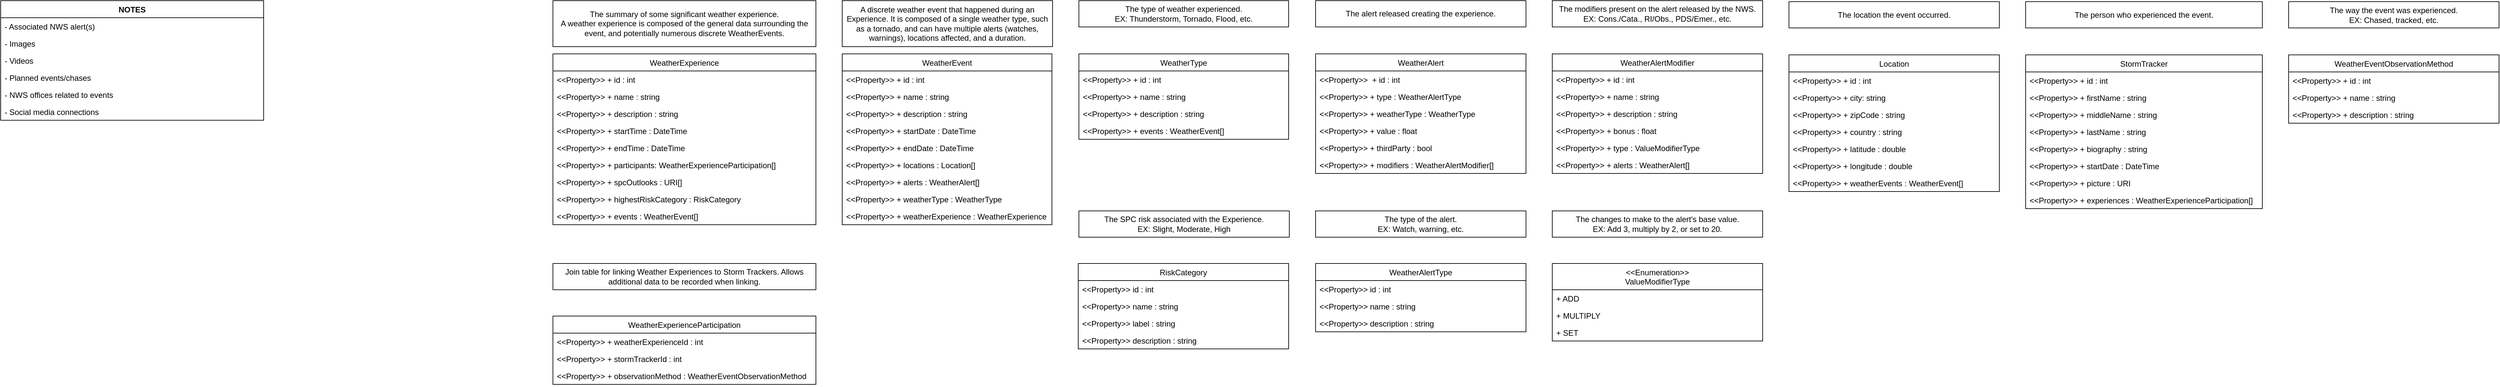 <mxfile version="20.5.1" type="device"><diagram id="C5RBs43oDa-KdzZeNtuy" name="Page-1"><mxGraphModel dx="1422" dy="762" grid="1" gridSize="10" guides="1" tooltips="1" connect="1" arrows="1" fold="1" page="1" pageScale="1" pageWidth="827" pageHeight="1169" math="0" shadow="0"><root><mxCell id="WIyWlLk6GJQsqaUBKTNV-0"/><mxCell id="WIyWlLk6GJQsqaUBKTNV-1" parent="WIyWlLk6GJQsqaUBKTNV-0"/><mxCell id="aNocFfH0xC4u3xWNpI1w-0" value="WeatherType" style="swimlane;fontStyle=0;childLayout=stackLayout;horizontal=1;startSize=26;fillColor=none;horizontalStack=0;resizeParent=1;resizeParentMax=0;resizeLast=0;collapsible=1;marginBottom=0;" parent="WIyWlLk6GJQsqaUBKTNV-1" vertex="1"><mxGeometry x="1680" y="121" width="319" height="130" as="geometry"/></mxCell><mxCell id="aNocFfH0xC4u3xWNpI1w-1" value="&lt;&lt;Property&gt;&gt; + id : int" style="text;strokeColor=none;fillColor=none;align=left;verticalAlign=top;spacingLeft=4;spacingRight=4;overflow=hidden;rotatable=0;points=[[0,0.5],[1,0.5]];portConstraint=eastwest;" parent="aNocFfH0xC4u3xWNpI1w-0" vertex="1"><mxGeometry y="26" width="319" height="26" as="geometry"/></mxCell><mxCell id="aNocFfH0xC4u3xWNpI1w-2" value="&lt;&lt;Property&gt;&gt; + name : string" style="text;strokeColor=none;fillColor=none;align=left;verticalAlign=top;spacingLeft=4;spacingRight=4;overflow=hidden;rotatable=0;points=[[0,0.5],[1,0.5]];portConstraint=eastwest;" parent="aNocFfH0xC4u3xWNpI1w-0" vertex="1"><mxGeometry y="52" width="319" height="26" as="geometry"/></mxCell><mxCell id="aNocFfH0xC4u3xWNpI1w-3" value="&lt;&lt;Property&gt;&gt; + description : string" style="text;strokeColor=none;fillColor=none;align=left;verticalAlign=top;spacingLeft=4;spacingRight=4;overflow=hidden;rotatable=0;points=[[0,0.5],[1,0.5]];portConstraint=eastwest;" parent="aNocFfH0xC4u3xWNpI1w-0" vertex="1"><mxGeometry y="78" width="319" height="26" as="geometry"/></mxCell><mxCell id="cFGwGWQibwED4NRH_NQC-2" value="&lt;&lt;Property&gt;&gt; + events : WeatherEvent[]" style="text;strokeColor=none;fillColor=none;align=left;verticalAlign=top;spacingLeft=4;spacingRight=4;overflow=hidden;rotatable=0;points=[[0,0.5],[1,0.5]];portConstraint=eastwest;" parent="aNocFfH0xC4u3xWNpI1w-0" vertex="1"><mxGeometry y="104" width="319" height="26" as="geometry"/></mxCell><mxCell id="aNocFfH0xC4u3xWNpI1w-5" value="NOTES" style="swimlane;fontStyle=1;childLayout=stackLayout;horizontal=1;startSize=26;fillColor=none;horizontalStack=0;resizeParent=1;resizeParentMax=0;resizeLast=0;collapsible=1;marginBottom=0;" parent="WIyWlLk6GJQsqaUBKTNV-1" vertex="1"><mxGeometry x="40" y="40" width="400" height="182" as="geometry"/></mxCell><mxCell id="aNocFfH0xC4u3xWNpI1w-74" value="- Associated NWS alert(s)" style="text;strokeColor=none;fillColor=none;align=left;verticalAlign=top;spacingLeft=4;spacingRight=4;overflow=hidden;rotatable=0;points=[[0,0.5],[1,0.5]];portConstraint=eastwest;" parent="aNocFfH0xC4u3xWNpI1w-5" vertex="1"><mxGeometry y="26" width="400" height="26" as="geometry"/></mxCell><mxCell id="aNocFfH0xC4u3xWNpI1w-9" value="- Images" style="text;strokeColor=none;fillColor=none;align=left;verticalAlign=top;spacingLeft=4;spacingRight=4;overflow=hidden;rotatable=0;points=[[0,0.5],[1,0.5]];portConstraint=eastwest;" parent="aNocFfH0xC4u3xWNpI1w-5" vertex="1"><mxGeometry y="52" width="400" height="26" as="geometry"/></mxCell><mxCell id="aNocFfH0xC4u3xWNpI1w-10" value="- Videos" style="text;strokeColor=none;fillColor=none;align=left;verticalAlign=top;spacingLeft=4;spacingRight=4;overflow=hidden;rotatable=0;points=[[0,0.5],[1,0.5]];portConstraint=eastwest;" parent="aNocFfH0xC4u3xWNpI1w-5" vertex="1"><mxGeometry y="78" width="400" height="26" as="geometry"/></mxCell><mxCell id="aNocFfH0xC4u3xWNpI1w-101" value="- Planned events/chases" style="text;strokeColor=none;fillColor=none;align=left;verticalAlign=top;spacingLeft=4;spacingRight=4;overflow=hidden;rotatable=0;points=[[0,0.5],[1,0.5]];portConstraint=eastwest;" parent="aNocFfH0xC4u3xWNpI1w-5" vertex="1"><mxGeometry y="104" width="400" height="26" as="geometry"/></mxCell><mxCell id="aNocFfH0xC4u3xWNpI1w-134" value="- NWS offices related to events" style="text;strokeColor=none;fillColor=none;align=left;verticalAlign=top;spacingLeft=4;spacingRight=4;overflow=hidden;rotatable=0;points=[[0,0.5],[1,0.5]];portConstraint=eastwest;" parent="aNocFfH0xC4u3xWNpI1w-5" vertex="1"><mxGeometry y="130" width="400" height="26" as="geometry"/></mxCell><mxCell id="aNocFfH0xC4u3xWNpI1w-135" value="- Social media connections" style="text;strokeColor=none;fillColor=none;align=left;verticalAlign=top;spacingLeft=4;spacingRight=4;overflow=hidden;rotatable=0;points=[[0,0.5],[1,0.5]];portConstraint=eastwest;" parent="aNocFfH0xC4u3xWNpI1w-5" vertex="1"><mxGeometry y="156" width="400" height="26" as="geometry"/></mxCell><mxCell id="aNocFfH0xC4u3xWNpI1w-24" value="WeatherAlertModifier" style="swimlane;fontStyle=0;childLayout=stackLayout;horizontal=1;startSize=26;fillColor=none;horizontalStack=0;resizeParent=1;resizeParentMax=0;resizeLast=0;collapsible=1;marginBottom=0;" parent="WIyWlLk6GJQsqaUBKTNV-1" vertex="1"><mxGeometry x="2400" y="121" width="320" height="182" as="geometry"/></mxCell><mxCell id="aNocFfH0xC4u3xWNpI1w-25" value="&lt;&lt;Property&gt;&gt; + id : int" style="text;strokeColor=none;fillColor=none;align=left;verticalAlign=top;spacingLeft=4;spacingRight=4;overflow=hidden;rotatable=0;points=[[0,0.5],[1,0.5]];portConstraint=eastwest;" parent="aNocFfH0xC4u3xWNpI1w-24" vertex="1"><mxGeometry y="26" width="320" height="26" as="geometry"/></mxCell><mxCell id="aNocFfH0xC4u3xWNpI1w-26" value="&lt;&lt;Property&gt;&gt; + name : string" style="text;strokeColor=none;fillColor=none;align=left;verticalAlign=top;spacingLeft=4;spacingRight=4;overflow=hidden;rotatable=0;points=[[0,0.5],[1,0.5]];portConstraint=eastwest;" parent="aNocFfH0xC4u3xWNpI1w-24" vertex="1"><mxGeometry y="52" width="320" height="26" as="geometry"/></mxCell><mxCell id="aNocFfH0xC4u3xWNpI1w-27" value="&lt;&lt;Property&gt;&gt; + description : string" style="text;strokeColor=none;fillColor=none;align=left;verticalAlign=top;spacingLeft=4;spacingRight=4;overflow=hidden;rotatable=0;points=[[0,0.5],[1,0.5]];portConstraint=eastwest;" parent="aNocFfH0xC4u3xWNpI1w-24" vertex="1"><mxGeometry y="78" width="320" height="26" as="geometry"/></mxCell><mxCell id="aNocFfH0xC4u3xWNpI1w-32" value="&lt;&lt;Property&gt;&gt; + bonus : float" style="text;strokeColor=none;fillColor=none;align=left;verticalAlign=top;spacingLeft=4;spacingRight=4;overflow=hidden;rotatable=0;points=[[0,0.5],[1,0.5]];portConstraint=eastwest;" parent="aNocFfH0xC4u3xWNpI1w-24" vertex="1"><mxGeometry y="104" width="320" height="26" as="geometry"/></mxCell><mxCell id="aNocFfH0xC4u3xWNpI1w-31" value="&lt;&lt;Property&gt;&gt; + type : ValueModifierType" style="text;strokeColor=none;fillColor=none;align=left;verticalAlign=top;spacingLeft=4;spacingRight=4;overflow=hidden;rotatable=0;points=[[0,0.5],[1,0.5]];portConstraint=eastwest;" parent="aNocFfH0xC4u3xWNpI1w-24" vertex="1"><mxGeometry y="130" width="320" height="26" as="geometry"/></mxCell><mxCell id="cFGwGWQibwED4NRH_NQC-1" value="&lt;&lt;Property&gt;&gt; + alerts : WeatherAlert[]" style="text;strokeColor=none;fillColor=none;align=left;verticalAlign=top;spacingLeft=4;spacingRight=4;overflow=hidden;rotatable=0;points=[[0,0.5],[1,0.5]];portConstraint=eastwest;" parent="aNocFfH0xC4u3xWNpI1w-24" vertex="1"><mxGeometry y="156" width="320" height="26" as="geometry"/></mxCell><mxCell id="aNocFfH0xC4u3xWNpI1w-34" value="&lt;&lt;Enumeration&gt;&gt;&#10;ValueModifierType" style="swimlane;fontStyle=0;childLayout=stackLayout;horizontal=1;startSize=40;fillColor=none;horizontalStack=0;resizeParent=1;resizeParentMax=0;resizeLast=0;collapsible=1;marginBottom=0;" parent="WIyWlLk6GJQsqaUBKTNV-1" vertex="1"><mxGeometry x="2400" y="440" width="320" height="118" as="geometry"/></mxCell><mxCell id="aNocFfH0xC4u3xWNpI1w-35" value="+ ADD" style="text;strokeColor=none;fillColor=none;align=left;verticalAlign=top;spacingLeft=4;spacingRight=4;overflow=hidden;rotatable=0;points=[[0,0.5],[1,0.5]];portConstraint=eastwest;" parent="aNocFfH0xC4u3xWNpI1w-34" vertex="1"><mxGeometry y="40" width="320" height="26" as="geometry"/></mxCell><mxCell id="aNocFfH0xC4u3xWNpI1w-36" value="+ MULTIPLY" style="text;strokeColor=none;fillColor=none;align=left;verticalAlign=top;spacingLeft=4;spacingRight=4;overflow=hidden;rotatable=0;points=[[0,0.5],[1,0.5]];portConstraint=eastwest;" parent="aNocFfH0xC4u3xWNpI1w-34" vertex="1"><mxGeometry y="66" width="320" height="26" as="geometry"/></mxCell><mxCell id="aNocFfH0xC4u3xWNpI1w-37" value="+ SET" style="text;strokeColor=none;fillColor=none;align=left;verticalAlign=top;spacingLeft=4;spacingRight=4;overflow=hidden;rotatable=0;points=[[0,0.5],[1,0.5]];portConstraint=eastwest;" parent="aNocFfH0xC4u3xWNpI1w-34" vertex="1"><mxGeometry y="92" width="320" height="26" as="geometry"/></mxCell><mxCell id="aNocFfH0xC4u3xWNpI1w-48" value="WeatherExperience" style="swimlane;fontStyle=0;childLayout=stackLayout;horizontal=1;startSize=26;fillColor=none;horizontalStack=0;resizeParent=1;resizeParentMax=0;resizeLast=0;collapsible=1;marginBottom=0;" parent="WIyWlLk6GJQsqaUBKTNV-1" vertex="1"><mxGeometry x="880" y="121" width="400" height="260" as="geometry"/></mxCell><mxCell id="aNocFfH0xC4u3xWNpI1w-49" value="&lt;&lt;Property&gt;&gt; + id : int" style="text;strokeColor=none;fillColor=none;align=left;verticalAlign=top;spacingLeft=4;spacingRight=4;overflow=hidden;rotatable=0;points=[[0,0.5],[1,0.5]];portConstraint=eastwest;" parent="aNocFfH0xC4u3xWNpI1w-48" vertex="1"><mxGeometry y="26" width="400" height="26" as="geometry"/></mxCell><mxCell id="aNocFfH0xC4u3xWNpI1w-50" value="&lt;&lt;Property&gt;&gt; + name : string" style="text;strokeColor=none;fillColor=none;align=left;verticalAlign=top;spacingLeft=4;spacingRight=4;overflow=hidden;rotatable=0;points=[[0,0.5],[1,0.5]];portConstraint=eastwest;" parent="aNocFfH0xC4u3xWNpI1w-48" vertex="1"><mxGeometry y="52" width="400" height="26" as="geometry"/></mxCell><mxCell id="aNocFfH0xC4u3xWNpI1w-51" value="&lt;&lt;Property&gt;&gt; + description : string" style="text;strokeColor=none;fillColor=none;align=left;verticalAlign=top;spacingLeft=4;spacingRight=4;overflow=hidden;rotatable=0;points=[[0,0.5],[1,0.5]];portConstraint=eastwest;" parent="aNocFfH0xC4u3xWNpI1w-48" vertex="1"><mxGeometry y="78" width="400" height="26" as="geometry"/></mxCell><mxCell id="aNocFfH0xC4u3xWNpI1w-72" value="&lt;&lt;Property&gt;&gt; + startTime : DateTime" style="text;strokeColor=none;fillColor=none;align=left;verticalAlign=top;spacingLeft=4;spacingRight=4;overflow=hidden;rotatable=0;points=[[0,0.5],[1,0.5]];portConstraint=eastwest;" parent="aNocFfH0xC4u3xWNpI1w-48" vertex="1"><mxGeometry y="104" width="400" height="26" as="geometry"/></mxCell><mxCell id="3ViWKv1XN17bFrIa_0ST-0" value="&lt;&lt;Property&gt;&gt; + endTime : DateTime" style="text;strokeColor=none;fillColor=none;align=left;verticalAlign=top;spacingLeft=4;spacingRight=4;overflow=hidden;rotatable=0;points=[[0,0.5],[1,0.5]];portConstraint=eastwest;" parent="aNocFfH0xC4u3xWNpI1w-48" vertex="1"><mxGeometry y="130" width="400" height="26" as="geometry"/></mxCell><mxCell id="aNocFfH0xC4u3xWNpI1w-73" value="&lt;&lt;Property&gt;&gt; + participants: WeatherExperienceParticipation[]" style="text;strokeColor=none;fillColor=none;align=left;verticalAlign=top;spacingLeft=4;spacingRight=4;overflow=hidden;rotatable=0;points=[[0,0.5],[1,0.5]];portConstraint=eastwest;" parent="aNocFfH0xC4u3xWNpI1w-48" vertex="1"><mxGeometry y="156" width="400" height="26" as="geometry"/></mxCell><mxCell id="3ViWKv1XN17bFrIa_0ST-1" value="&lt;&lt;Property&gt;&gt; + spcOutlooks : URI[]" style="text;strokeColor=none;fillColor=none;align=left;verticalAlign=top;spacingLeft=4;spacingRight=4;overflow=hidden;rotatable=0;points=[[0,0.5],[1,0.5]];portConstraint=eastwest;" parent="aNocFfH0xC4u3xWNpI1w-48" vertex="1"><mxGeometry y="182" width="400" height="26" as="geometry"/></mxCell><mxCell id="3ViWKv1XN17bFrIa_0ST-2" value="&lt;&lt;Property&gt;&gt; + highestRiskCategory : RiskCategory" style="text;strokeColor=none;fillColor=none;align=left;verticalAlign=top;spacingLeft=4;spacingRight=4;overflow=hidden;rotatable=0;points=[[0,0.5],[1,0.5]];portConstraint=eastwest;" parent="aNocFfH0xC4u3xWNpI1w-48" vertex="1"><mxGeometry y="208" width="400" height="26" as="geometry"/></mxCell><mxCell id="aNocFfH0xC4u3xWNpI1w-52" value="&lt;&lt;Property&gt;&gt; + events : WeatherEvent[]" style="text;strokeColor=none;fillColor=none;align=left;verticalAlign=top;spacingLeft=4;spacingRight=4;overflow=hidden;rotatable=0;points=[[0,0.5],[1,0.5]];portConstraint=eastwest;" parent="aNocFfH0xC4u3xWNpI1w-48" vertex="1"><mxGeometry y="234" width="400" height="26" as="geometry"/></mxCell><mxCell id="aNocFfH0xC4u3xWNpI1w-56" value="The summary of some significant weather experience.&lt;br&gt;A weather experience is composed of the general data surrounding the event, and potentially numerous discrete WeatherEvents." style="rounded=0;whiteSpace=wrap;html=1;" parent="WIyWlLk6GJQsqaUBKTNV-1" vertex="1"><mxGeometry x="880" y="40" width="400" height="70" as="geometry"/></mxCell><mxCell id="aNocFfH0xC4u3xWNpI1w-57" value="The type of weather experienced.&lt;br&gt;EX: Thunderstorm, Tornado, Flood, etc." style="rounded=0;whiteSpace=wrap;html=1;" parent="WIyWlLk6GJQsqaUBKTNV-1" vertex="1"><mxGeometry x="1680" y="40" width="319" height="40" as="geometry"/></mxCell><mxCell id="aNocFfH0xC4u3xWNpI1w-58" value="The alert released creating the experience." style="rounded=0;whiteSpace=wrap;html=1;" parent="WIyWlLk6GJQsqaUBKTNV-1" vertex="1"><mxGeometry x="2040" y="40" width="320" height="40" as="geometry"/></mxCell><mxCell id="aNocFfH0xC4u3xWNpI1w-60" value="WeatherAlertType" style="swimlane;fontStyle=0;childLayout=stackLayout;horizontal=1;startSize=26;fillColor=none;horizontalStack=0;resizeParent=1;resizeParentMax=0;resizeLast=0;collapsible=1;marginBottom=0;" parent="WIyWlLk6GJQsqaUBKTNV-1" vertex="1"><mxGeometry x="2040" y="440" width="320" height="104" as="geometry"/></mxCell><mxCell id="aNocFfH0xC4u3xWNpI1w-61" value="&lt;&lt;Property&gt;&gt; id : int" style="text;strokeColor=none;fillColor=none;align=left;verticalAlign=top;spacingLeft=4;spacingRight=4;overflow=hidden;rotatable=0;points=[[0,0.5],[1,0.5]];portConstraint=eastwest;" parent="aNocFfH0xC4u3xWNpI1w-60" vertex="1"><mxGeometry y="26" width="320" height="26" as="geometry"/></mxCell><mxCell id="aNocFfH0xC4u3xWNpI1w-62" value="&lt;&lt;Property&gt;&gt; name : string" style="text;strokeColor=none;fillColor=none;align=left;verticalAlign=top;spacingLeft=4;spacingRight=4;overflow=hidden;rotatable=0;points=[[0,0.5],[1,0.5]];portConstraint=eastwest;" parent="aNocFfH0xC4u3xWNpI1w-60" vertex="1"><mxGeometry y="52" width="320" height="26" as="geometry"/></mxCell><mxCell id="aNocFfH0xC4u3xWNpI1w-63" value="&lt;&lt;Property&gt;&gt; description : string" style="text;strokeColor=none;fillColor=none;align=left;verticalAlign=top;spacingLeft=4;spacingRight=4;overflow=hidden;rotatable=0;points=[[0,0.5],[1,0.5]];portConstraint=eastwest;" parent="aNocFfH0xC4u3xWNpI1w-60" vertex="1"><mxGeometry y="78" width="320" height="26" as="geometry"/></mxCell><mxCell id="aNocFfH0xC4u3xWNpI1w-67" value="WeatherAlert" style="swimlane;fontStyle=0;childLayout=stackLayout;horizontal=1;startSize=26;fillColor=none;horizontalStack=0;resizeParent=1;resizeParentMax=0;resizeLast=0;collapsible=1;marginBottom=0;" parent="WIyWlLk6GJQsqaUBKTNV-1" vertex="1"><mxGeometry x="2040" y="121" width="320" height="182" as="geometry"/></mxCell><mxCell id="aNocFfH0xC4u3xWNpI1w-68" value="&lt;&lt;Property&gt;&gt;  + id : int" style="text;strokeColor=none;fillColor=none;align=left;verticalAlign=top;spacingLeft=4;spacingRight=4;overflow=hidden;rotatable=0;points=[[0,0.5],[1,0.5]];portConstraint=eastwest;" parent="aNocFfH0xC4u3xWNpI1w-67" vertex="1"><mxGeometry y="26" width="320" height="26" as="geometry"/></mxCell><mxCell id="aNocFfH0xC4u3xWNpI1w-69" value="&lt;&lt;Property&gt;&gt; + type : WeatherAlertType" style="text;strokeColor=none;fillColor=none;align=left;verticalAlign=top;spacingLeft=4;spacingRight=4;overflow=hidden;rotatable=0;points=[[0,0.5],[1,0.5]];portConstraint=eastwest;" parent="aNocFfH0xC4u3xWNpI1w-67" vertex="1"><mxGeometry y="52" width="320" height="26" as="geometry"/></mxCell><mxCell id="aNocFfH0xC4u3xWNpI1w-80" value="&lt;&lt;Property&gt;&gt; + weatherType : WeatherType" style="text;strokeColor=none;fillColor=none;align=left;verticalAlign=top;spacingLeft=4;spacingRight=4;overflow=hidden;rotatable=0;points=[[0,0.5],[1,0.5]];portConstraint=eastwest;" parent="aNocFfH0xC4u3xWNpI1w-67" vertex="1"><mxGeometry y="78" width="320" height="26" as="geometry"/></mxCell><mxCell id="aNocFfH0xC4u3xWNpI1w-78" value="&lt;&lt;Property&gt;&gt; + value : float" style="text;strokeColor=none;fillColor=none;align=left;verticalAlign=top;spacingLeft=4;spacingRight=4;overflow=hidden;rotatable=0;points=[[0,0.5],[1,0.5]];portConstraint=eastwest;" parent="aNocFfH0xC4u3xWNpI1w-67" vertex="1"><mxGeometry y="104" width="320" height="26" as="geometry"/></mxCell><mxCell id="aNocFfH0xC4u3xWNpI1w-83" value="&lt;&lt;Property&gt;&gt; + thirdParty : bool" style="text;strokeColor=none;fillColor=none;align=left;verticalAlign=top;spacingLeft=4;spacingRight=4;overflow=hidden;rotatable=0;points=[[0,0.5],[1,0.5]];portConstraint=eastwest;" parent="aNocFfH0xC4u3xWNpI1w-67" vertex="1"><mxGeometry y="130" width="320" height="26" as="geometry"/></mxCell><mxCell id="aNocFfH0xC4u3xWNpI1w-79" value="&lt;&lt;Property&gt;&gt; + modifiers : WeatherAlertModifier[]" style="text;strokeColor=none;fillColor=none;align=left;verticalAlign=top;spacingLeft=4;spacingRight=4;overflow=hidden;rotatable=0;points=[[0,0.5],[1,0.5]];portConstraint=eastwest;" parent="aNocFfH0xC4u3xWNpI1w-67" vertex="1"><mxGeometry y="156" width="320" height="26" as="geometry"/></mxCell><mxCell id="aNocFfH0xC4u3xWNpI1w-75" value="The type of the alert.&lt;br&gt;EX: Watch, warning, etc." style="rounded=0;whiteSpace=wrap;html=1;" parent="WIyWlLk6GJQsqaUBKTNV-1" vertex="1"><mxGeometry x="2040" y="360" width="320" height="40" as="geometry"/></mxCell><mxCell id="aNocFfH0xC4u3xWNpI1w-81" value="The changes to make to the alert's base value.&lt;br&gt;EX: Add 3, multiply by 2, or set to 20." style="rounded=0;whiteSpace=wrap;html=1;" parent="WIyWlLk6GJQsqaUBKTNV-1" vertex="1"><mxGeometry x="2400" y="360" width="320" height="40" as="geometry"/></mxCell><mxCell id="aNocFfH0xC4u3xWNpI1w-82" value="The modifiers present on the alert released by the NWS.&lt;br&gt;EX: Cons./Cata., RI/Obs., PDS/Emer., etc." style="rounded=0;whiteSpace=wrap;html=1;" parent="WIyWlLk6GJQsqaUBKTNV-1" vertex="1"><mxGeometry x="2400" y="40" width="320" height="40" as="geometry"/></mxCell><mxCell id="aNocFfH0xC4u3xWNpI1w-84" value="Location" style="swimlane;fontStyle=0;childLayout=stackLayout;horizontal=1;startSize=26;fillColor=none;horizontalStack=0;resizeParent=1;resizeParentMax=0;resizeLast=0;collapsible=1;marginBottom=0;" parent="WIyWlLk6GJQsqaUBKTNV-1" vertex="1"><mxGeometry x="2760" y="122.5" width="320" height="208" as="geometry"/></mxCell><mxCell id="aNocFfH0xC4u3xWNpI1w-85" value="&lt;&lt;Property&gt;&gt; + id : int" style="text;strokeColor=none;fillColor=none;align=left;verticalAlign=top;spacingLeft=4;spacingRight=4;overflow=hidden;rotatable=0;points=[[0,0.5],[1,0.5]];portConstraint=eastwest;" parent="aNocFfH0xC4u3xWNpI1w-84" vertex="1"><mxGeometry y="26" width="320" height="26" as="geometry"/></mxCell><mxCell id="aNocFfH0xC4u3xWNpI1w-86" value="&lt;&lt;Property&gt;&gt; + city: string" style="text;strokeColor=none;fillColor=none;align=left;verticalAlign=top;spacingLeft=4;spacingRight=4;overflow=hidden;rotatable=0;points=[[0,0.5],[1,0.5]];portConstraint=eastwest;" parent="aNocFfH0xC4u3xWNpI1w-84" vertex="1"><mxGeometry y="52" width="320" height="26" as="geometry"/></mxCell><mxCell id="aNocFfH0xC4u3xWNpI1w-90" value="&lt;&lt;Property&gt;&gt; + zipCode : string" style="text;strokeColor=none;fillColor=none;align=left;verticalAlign=top;spacingLeft=4;spacingRight=4;overflow=hidden;rotatable=0;points=[[0,0.5],[1,0.5]];portConstraint=eastwest;" parent="aNocFfH0xC4u3xWNpI1w-84" vertex="1"><mxGeometry y="78" width="320" height="26" as="geometry"/></mxCell><mxCell id="poZaqt0r6MVcJA7XZNis-1" value="&lt;&lt;Property&gt;&gt; + country : string" style="text;strokeColor=none;fillColor=none;align=left;verticalAlign=top;spacingLeft=4;spacingRight=4;overflow=hidden;rotatable=0;points=[[0,0.5],[1,0.5]];portConstraint=eastwest;" vertex="1" parent="aNocFfH0xC4u3xWNpI1w-84"><mxGeometry y="104" width="320" height="26" as="geometry"/></mxCell><mxCell id="aNocFfH0xC4u3xWNpI1w-87" value="&lt;&lt;Property&gt;&gt; + latitude : double" style="text;strokeColor=none;fillColor=none;align=left;verticalAlign=top;spacingLeft=4;spacingRight=4;overflow=hidden;rotatable=0;points=[[0,0.5],[1,0.5]];portConstraint=eastwest;" parent="aNocFfH0xC4u3xWNpI1w-84" vertex="1"><mxGeometry y="130" width="320" height="26" as="geometry"/></mxCell><mxCell id="aNocFfH0xC4u3xWNpI1w-91" value="&lt;&lt;Property&gt;&gt; + longitude : double" style="text;strokeColor=none;fillColor=none;align=left;verticalAlign=top;spacingLeft=4;spacingRight=4;overflow=hidden;rotatable=0;points=[[0,0.5],[1,0.5]];portConstraint=eastwest;" parent="aNocFfH0xC4u3xWNpI1w-84" vertex="1"><mxGeometry y="156" width="320" height="26" as="geometry"/></mxCell><mxCell id="cFGwGWQibwED4NRH_NQC-0" value="&lt;&lt;Property&gt;&gt; + weatherEvents : WeatherEvent[]" style="text;strokeColor=none;fillColor=none;align=left;verticalAlign=top;spacingLeft=4;spacingRight=4;overflow=hidden;rotatable=0;points=[[0,0.5],[1,0.5]];portConstraint=eastwest;" parent="aNocFfH0xC4u3xWNpI1w-84" vertex="1"><mxGeometry y="182" width="320" height="26" as="geometry"/></mxCell><mxCell id="aNocFfH0xC4u3xWNpI1w-88" value="The location the event occurred." style="rounded=0;whiteSpace=wrap;html=1;" parent="WIyWlLk6GJQsqaUBKTNV-1" vertex="1"><mxGeometry x="2760" y="41.5" width="320" height="40" as="geometry"/></mxCell><mxCell id="aNocFfH0xC4u3xWNpI1w-92" value="StormTracker" style="swimlane;fontStyle=0;childLayout=stackLayout;horizontal=1;startSize=26;fillColor=none;horizontalStack=0;resizeParent=1;resizeParentMax=0;resizeLast=0;collapsible=1;marginBottom=0;" parent="WIyWlLk6GJQsqaUBKTNV-1" vertex="1"><mxGeometry x="3120" y="122.5" width="360" height="234" as="geometry"/></mxCell><mxCell id="aNocFfH0xC4u3xWNpI1w-93" value="&lt;&lt;Property&gt;&gt; + id : int" style="text;strokeColor=none;fillColor=none;align=left;verticalAlign=top;spacingLeft=4;spacingRight=4;overflow=hidden;rotatable=0;points=[[0,0.5],[1,0.5]];portConstraint=eastwest;" parent="aNocFfH0xC4u3xWNpI1w-92" vertex="1"><mxGeometry y="26" width="360" height="26" as="geometry"/></mxCell><mxCell id="aNocFfH0xC4u3xWNpI1w-94" value="&lt;&lt;Property&gt;&gt; + firstName : string" style="text;strokeColor=none;fillColor=none;align=left;verticalAlign=top;spacingLeft=4;spacingRight=4;overflow=hidden;rotatable=0;points=[[0,0.5],[1,0.5]];portConstraint=eastwest;" parent="aNocFfH0xC4u3xWNpI1w-92" vertex="1"><mxGeometry y="52" width="360" height="26" as="geometry"/></mxCell><mxCell id="aNocFfH0xC4u3xWNpI1w-99" value="&lt;&lt;Property&gt;&gt; + middleName : string" style="text;strokeColor=none;fillColor=none;align=left;verticalAlign=top;spacingLeft=4;spacingRight=4;overflow=hidden;rotatable=0;points=[[0,0.5],[1,0.5]];portConstraint=eastwest;" parent="aNocFfH0xC4u3xWNpI1w-92" vertex="1"><mxGeometry y="78" width="360" height="26" as="geometry"/></mxCell><mxCell id="aNocFfH0xC4u3xWNpI1w-95" value="&lt;&lt;Property&gt;&gt; + lastName : string" style="text;strokeColor=none;fillColor=none;align=left;verticalAlign=top;spacingLeft=4;spacingRight=4;overflow=hidden;rotatable=0;points=[[0,0.5],[1,0.5]];portConstraint=eastwest;" parent="aNocFfH0xC4u3xWNpI1w-92" vertex="1"><mxGeometry y="104" width="360" height="26" as="geometry"/></mxCell><mxCell id="aNocFfH0xC4u3xWNpI1w-100" value="&lt;&lt;Property&gt;&gt; + biography : string" style="text;strokeColor=none;fillColor=none;align=left;verticalAlign=top;spacingLeft=4;spacingRight=4;overflow=hidden;rotatable=0;points=[[0,0.5],[1,0.5]];portConstraint=eastwest;" parent="aNocFfH0xC4u3xWNpI1w-92" vertex="1"><mxGeometry y="130" width="360" height="26" as="geometry"/></mxCell><mxCell id="aNocFfH0xC4u3xWNpI1w-96" value="&lt;&lt;Property&gt;&gt; + startDate : DateTime" style="text;strokeColor=none;fillColor=none;align=left;verticalAlign=top;spacingLeft=4;spacingRight=4;overflow=hidden;rotatable=0;points=[[0,0.5],[1,0.5]];portConstraint=eastwest;" parent="aNocFfH0xC4u3xWNpI1w-92" vertex="1"><mxGeometry y="156" width="360" height="26" as="geometry"/></mxCell><mxCell id="aNocFfH0xC4u3xWNpI1w-97" value="&lt;&lt;Property&gt;&gt; + picture : URI" style="text;strokeColor=none;fillColor=none;align=left;verticalAlign=top;spacingLeft=4;spacingRight=4;overflow=hidden;rotatable=0;points=[[0,0.5],[1,0.5]];portConstraint=eastwest;" parent="aNocFfH0xC4u3xWNpI1w-92" vertex="1"><mxGeometry y="182" width="360" height="26" as="geometry"/></mxCell><mxCell id="3ViWKv1XN17bFrIa_0ST-38" value="&lt;&lt;Property&gt;&gt; + experiences : WeatherExperienceParticipation[]" style="text;strokeColor=none;fillColor=none;align=left;verticalAlign=top;spacingLeft=4;spacingRight=4;overflow=hidden;rotatable=0;points=[[0,0.5],[1,0.5]];portConstraint=eastwest;" parent="aNocFfH0xC4u3xWNpI1w-92" vertex="1"><mxGeometry y="208" width="360" height="26" as="geometry"/></mxCell><mxCell id="aNocFfH0xC4u3xWNpI1w-98" value="The person who experienced the event." style="rounded=0;whiteSpace=wrap;html=1;" parent="WIyWlLk6GJQsqaUBKTNV-1" vertex="1"><mxGeometry x="3120" y="41.5" width="360" height="40" as="geometry"/></mxCell><mxCell id="aNocFfH0xC4u3xWNpI1w-102" value="WeatherEventObservationMethod" style="swimlane;fontStyle=0;childLayout=stackLayout;horizontal=1;startSize=26;fillColor=none;horizontalStack=0;resizeParent=1;resizeParentMax=0;resizeLast=0;collapsible=1;marginBottom=0;" parent="WIyWlLk6GJQsqaUBKTNV-1" vertex="1"><mxGeometry x="3520" y="122.5" width="320" height="104" as="geometry"/></mxCell><mxCell id="aNocFfH0xC4u3xWNpI1w-103" value="&lt;&lt;Property&gt;&gt; + id : int" style="text;strokeColor=none;fillColor=none;align=left;verticalAlign=top;spacingLeft=4;spacingRight=4;overflow=hidden;rotatable=0;points=[[0,0.5],[1,0.5]];portConstraint=eastwest;" parent="aNocFfH0xC4u3xWNpI1w-102" vertex="1"><mxGeometry y="26" width="320" height="26" as="geometry"/></mxCell><mxCell id="aNocFfH0xC4u3xWNpI1w-104" value="&lt;&lt;Property&gt;&gt; + name : string" style="text;strokeColor=none;fillColor=none;align=left;verticalAlign=top;spacingLeft=4;spacingRight=4;overflow=hidden;rotatable=0;points=[[0,0.5],[1,0.5]];portConstraint=eastwest;" parent="aNocFfH0xC4u3xWNpI1w-102" vertex="1"><mxGeometry y="52" width="320" height="26" as="geometry"/></mxCell><mxCell id="aNocFfH0xC4u3xWNpI1w-105" value="&lt;&lt;Property&gt;&gt; + description : string" style="text;strokeColor=none;fillColor=none;align=left;verticalAlign=top;spacingLeft=4;spacingRight=4;overflow=hidden;rotatable=0;points=[[0,0.5],[1,0.5]];portConstraint=eastwest;" parent="aNocFfH0xC4u3xWNpI1w-102" vertex="1"><mxGeometry y="78" width="320" height="26" as="geometry"/></mxCell><mxCell id="aNocFfH0xC4u3xWNpI1w-110" value="The way the event was experienced.&lt;br&gt;EX: Chased, tracked, etc." style="rounded=0;whiteSpace=wrap;html=1;" parent="WIyWlLk6GJQsqaUBKTNV-1" vertex="1"><mxGeometry x="3520" y="41.5" width="320" height="40" as="geometry"/></mxCell><mxCell id="aNocFfH0xC4u3xWNpI1w-111" value="WeatherEvent" style="swimlane;fontStyle=0;childLayout=stackLayout;horizontal=1;startSize=26;fillColor=none;horizontalStack=0;resizeParent=1;resizeParentMax=0;resizeLast=0;collapsible=1;marginBottom=0;" parent="WIyWlLk6GJQsqaUBKTNV-1" vertex="1"><mxGeometry x="1320" y="121" width="319" height="260" as="geometry"/></mxCell><mxCell id="aNocFfH0xC4u3xWNpI1w-112" value="&lt;&lt;Property&gt;&gt; + id : int" style="text;strokeColor=none;fillColor=none;align=left;verticalAlign=top;spacingLeft=4;spacingRight=4;overflow=hidden;rotatable=0;points=[[0,0.5],[1,0.5]];portConstraint=eastwest;" parent="aNocFfH0xC4u3xWNpI1w-111" vertex="1"><mxGeometry y="26" width="319" height="26" as="geometry"/></mxCell><mxCell id="aNocFfH0xC4u3xWNpI1w-113" value="&lt;&lt;Property&gt;&gt; + name : string" style="text;strokeColor=none;fillColor=none;align=left;verticalAlign=top;spacingLeft=4;spacingRight=4;overflow=hidden;rotatable=0;points=[[0,0.5],[1,0.5]];portConstraint=eastwest;" parent="aNocFfH0xC4u3xWNpI1w-111" vertex="1"><mxGeometry y="52" width="319" height="26" as="geometry"/></mxCell><mxCell id="aNocFfH0xC4u3xWNpI1w-114" value="&lt;&lt;Property&gt;&gt; + description : string" style="text;strokeColor=none;fillColor=none;align=left;verticalAlign=top;spacingLeft=4;spacingRight=4;overflow=hidden;rotatable=0;points=[[0,0.5],[1,0.5]];portConstraint=eastwest;" parent="aNocFfH0xC4u3xWNpI1w-111" vertex="1"><mxGeometry y="78" width="319" height="26" as="geometry"/></mxCell><mxCell id="aNocFfH0xC4u3xWNpI1w-115" value="&lt;&lt;Property&gt;&gt; + startDate : DateTime" style="text;strokeColor=none;fillColor=none;align=left;verticalAlign=top;spacingLeft=4;spacingRight=4;overflow=hidden;rotatable=0;points=[[0,0.5],[1,0.5]];portConstraint=eastwest;" parent="aNocFfH0xC4u3xWNpI1w-111" vertex="1"><mxGeometry y="104" width="319" height="26" as="geometry"/></mxCell><mxCell id="aNocFfH0xC4u3xWNpI1w-116" value="&lt;&lt;Property&gt;&gt; + endDate : DateTime" style="text;strokeColor=none;fillColor=none;align=left;verticalAlign=top;spacingLeft=4;spacingRight=4;overflow=hidden;rotatable=0;points=[[0,0.5],[1,0.5]];portConstraint=eastwest;" parent="aNocFfH0xC4u3xWNpI1w-111" vertex="1"><mxGeometry y="130" width="319" height="26" as="geometry"/></mxCell><mxCell id="aNocFfH0xC4u3xWNpI1w-117" value="&lt;&lt;Property&gt;&gt; + locations : Location[]" style="text;strokeColor=none;fillColor=none;align=left;verticalAlign=top;spacingLeft=4;spacingRight=4;overflow=hidden;rotatable=0;points=[[0,0.5],[1,0.5]];portConstraint=eastwest;" parent="aNocFfH0xC4u3xWNpI1w-111" vertex="1"><mxGeometry y="156" width="319" height="26" as="geometry"/></mxCell><mxCell id="aNocFfH0xC4u3xWNpI1w-59" value="&lt;&lt;Property&gt;&gt; + alerts : WeatherAlert[]" style="text;strokeColor=none;fillColor=none;align=left;verticalAlign=top;spacingLeft=4;spacingRight=4;overflow=hidden;rotatable=0;points=[[0,0.5],[1,0.5]];portConstraint=eastwest;" parent="aNocFfH0xC4u3xWNpI1w-111" vertex="1"><mxGeometry y="182" width="319" height="26" as="geometry"/></mxCell><mxCell id="aNocFfH0xC4u3xWNpI1w-118" value="&lt;&lt;Property&gt;&gt; + weatherType : WeatherType" style="text;strokeColor=none;fillColor=none;align=left;verticalAlign=top;spacingLeft=4;spacingRight=4;overflow=hidden;rotatable=0;points=[[0,0.5],[1,0.5]];portConstraint=eastwest;" parent="aNocFfH0xC4u3xWNpI1w-111" vertex="1"><mxGeometry y="208" width="319" height="26" as="geometry"/></mxCell><mxCell id="3ViWKv1XN17bFrIa_0ST-3" value="&lt;&lt;Property&gt;&gt; + weatherExperience : WeatherExperience" style="text;strokeColor=none;fillColor=none;align=left;verticalAlign=top;spacingLeft=4;spacingRight=4;overflow=hidden;rotatable=0;points=[[0,0.5],[1,0.5]];portConstraint=eastwest;" parent="aNocFfH0xC4u3xWNpI1w-111" vertex="1"><mxGeometry y="234" width="319" height="26" as="geometry"/></mxCell><mxCell id="aNocFfH0xC4u3xWNpI1w-120" value="A discrete weather event that happened during an Experience. It is composed of a single weather type, such as a tornado, and can have multiple alerts (watches, warnings), locations affected, and a duration." style="rounded=0;whiteSpace=wrap;html=1;" parent="WIyWlLk6GJQsqaUBKTNV-1" vertex="1"><mxGeometry x="1320" y="40" width="320" height="70" as="geometry"/></mxCell><mxCell id="aNocFfH0xC4u3xWNpI1w-129" value="RiskCategory" style="swimlane;fontStyle=0;childLayout=stackLayout;horizontal=1;startSize=26;fillColor=none;horizontalStack=0;resizeParent=1;resizeParentMax=0;resizeLast=0;collapsible=1;marginBottom=0;" parent="WIyWlLk6GJQsqaUBKTNV-1" vertex="1"><mxGeometry x="1679" y="440" width="320" height="130" as="geometry"/></mxCell><mxCell id="aNocFfH0xC4u3xWNpI1w-130" value="&lt;&lt;Property&gt;&gt; id : int" style="text;strokeColor=none;fillColor=none;align=left;verticalAlign=top;spacingLeft=4;spacingRight=4;overflow=hidden;rotatable=0;points=[[0,0.5],[1,0.5]];portConstraint=eastwest;" parent="aNocFfH0xC4u3xWNpI1w-129" vertex="1"><mxGeometry y="26" width="320" height="26" as="geometry"/></mxCell><mxCell id="aNocFfH0xC4u3xWNpI1w-131" value="&lt;&lt;Property&gt;&gt; name : string" style="text;strokeColor=none;fillColor=none;align=left;verticalAlign=top;spacingLeft=4;spacingRight=4;overflow=hidden;rotatable=0;points=[[0,0.5],[1,0.5]];portConstraint=eastwest;" parent="aNocFfH0xC4u3xWNpI1w-129" vertex="1"><mxGeometry y="52" width="320" height="26" as="geometry"/></mxCell><mxCell id="aNocFfH0xC4u3xWNpI1w-133" value="&lt;&lt;Property&gt;&gt; label : string" style="text;strokeColor=none;fillColor=none;align=left;verticalAlign=top;spacingLeft=4;spacingRight=4;overflow=hidden;rotatable=0;points=[[0,0.5],[1,0.5]];portConstraint=eastwest;" parent="aNocFfH0xC4u3xWNpI1w-129" vertex="1"><mxGeometry y="78" width="320" height="26" as="geometry"/></mxCell><mxCell id="aNocFfH0xC4u3xWNpI1w-132" value="&lt;&lt;Property&gt;&gt; description : string" style="text;strokeColor=none;fillColor=none;align=left;verticalAlign=top;spacingLeft=4;spacingRight=4;overflow=hidden;rotatable=0;points=[[0,0.5],[1,0.5]];portConstraint=eastwest;" parent="aNocFfH0xC4u3xWNpI1w-129" vertex="1"><mxGeometry y="104" width="320" height="26" as="geometry"/></mxCell><mxCell id="3ViWKv1XN17bFrIa_0ST-4" value="The SPC risk associated with the Experience.&lt;br&gt;EX: Slight, Moderate, High" style="rounded=0;whiteSpace=wrap;html=1;" parent="WIyWlLk6GJQsqaUBKTNV-1" vertex="1"><mxGeometry x="1680" y="360" width="320" height="40" as="geometry"/></mxCell><mxCell id="3ViWKv1XN17bFrIa_0ST-26" value="WeatherExperienceParticipation" style="swimlane;fontStyle=0;childLayout=stackLayout;horizontal=1;startSize=26;fillColor=none;horizontalStack=0;resizeParent=1;resizeParentMax=0;resizeLast=0;collapsible=1;marginBottom=0;" parent="WIyWlLk6GJQsqaUBKTNV-1" vertex="1"><mxGeometry x="880" y="520" width="400" height="104" as="geometry"/></mxCell><mxCell id="3ViWKv1XN17bFrIa_0ST-27" value="&lt;&lt;Property&gt;&gt; + weatherExperienceId : int" style="text;strokeColor=none;fillColor=none;align=left;verticalAlign=top;spacingLeft=4;spacingRight=4;overflow=hidden;rotatable=0;points=[[0,0.5],[1,0.5]];portConstraint=eastwest;" parent="3ViWKv1XN17bFrIa_0ST-26" vertex="1"><mxGeometry y="26" width="400" height="26" as="geometry"/></mxCell><mxCell id="3ViWKv1XN17bFrIa_0ST-37" value="&lt;&lt;Property&gt;&gt; + stormTrackerId : int" style="text;strokeColor=none;fillColor=none;align=left;verticalAlign=top;spacingLeft=4;spacingRight=4;overflow=hidden;rotatable=0;points=[[0,0.5],[1,0.5]];portConstraint=eastwest;" parent="3ViWKv1XN17bFrIa_0ST-26" vertex="1"><mxGeometry y="52" width="400" height="26" as="geometry"/></mxCell><mxCell id="3ViWKv1XN17bFrIa_0ST-33" value="&lt;&lt;Property&gt;&gt; + observationMethod : WeatherEventObservationMethod" style="text;strokeColor=none;fillColor=none;align=left;verticalAlign=top;spacingLeft=4;spacingRight=4;overflow=hidden;rotatable=0;points=[[0,0.5],[1,0.5]];portConstraint=eastwest;" parent="3ViWKv1XN17bFrIa_0ST-26" vertex="1"><mxGeometry y="78" width="400" height="26" as="geometry"/></mxCell><mxCell id="3ViWKv1XN17bFrIa_0ST-39" value="Join table for linking Weather Experiences to Storm Trackers. Allows additional data to be recorded when linking." style="rounded=0;whiteSpace=wrap;html=1;" parent="WIyWlLk6GJQsqaUBKTNV-1" vertex="1"><mxGeometry x="880" y="440" width="400" height="40" as="geometry"/></mxCell></root></mxGraphModel></diagram></mxfile>
